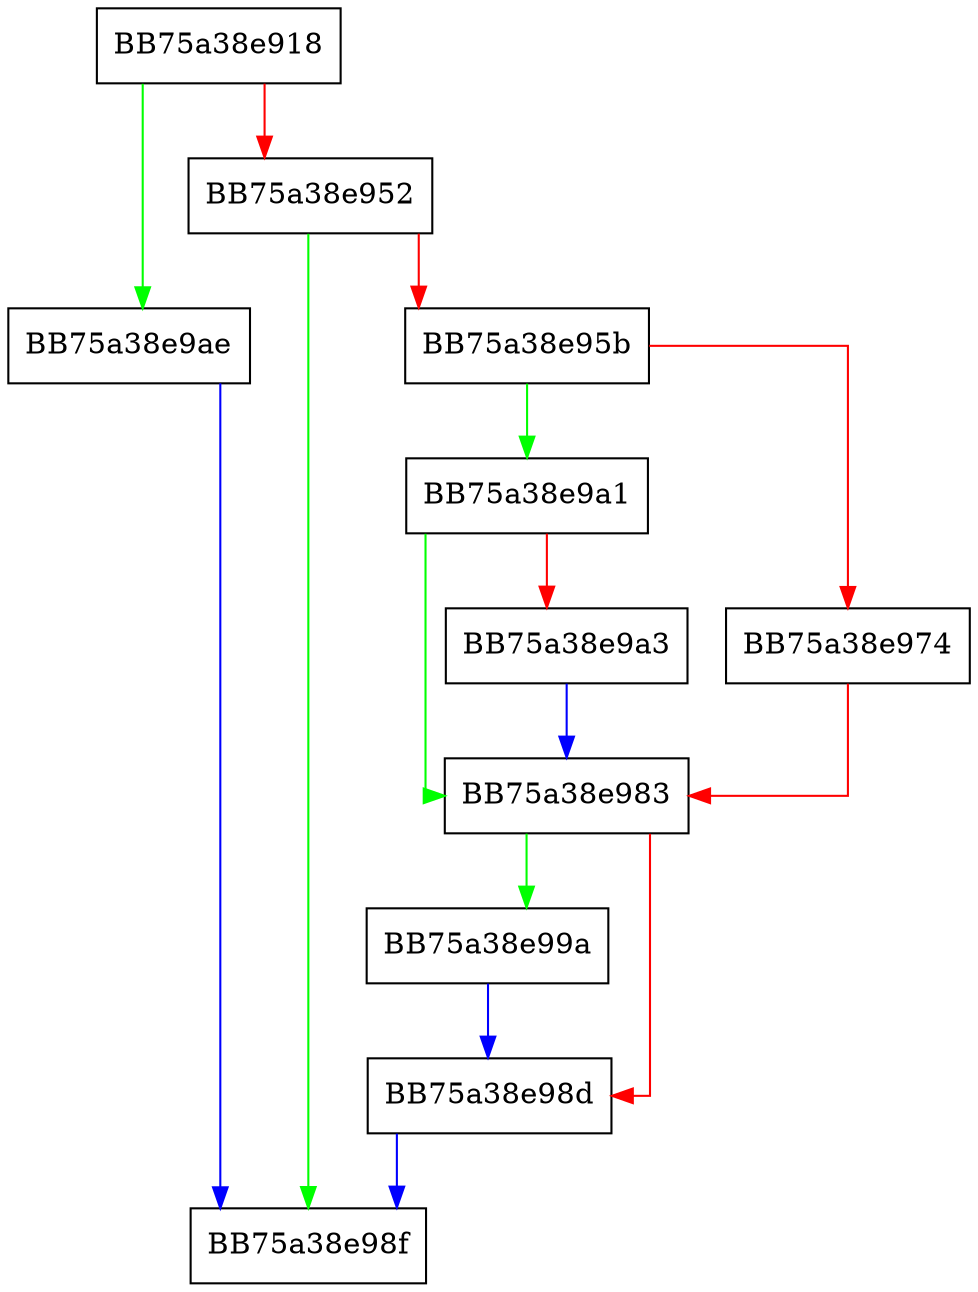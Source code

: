digraph QueryProcessDetails {
  node [shape="box"];
  graph [splines=ortho];
  BB75a38e918 -> BB75a38e9ae [color="green"];
  BB75a38e918 -> BB75a38e952 [color="red"];
  BB75a38e952 -> BB75a38e98f [color="green"];
  BB75a38e952 -> BB75a38e95b [color="red"];
  BB75a38e95b -> BB75a38e9a1 [color="green"];
  BB75a38e95b -> BB75a38e974 [color="red"];
  BB75a38e974 -> BB75a38e983 [color="red"];
  BB75a38e983 -> BB75a38e99a [color="green"];
  BB75a38e983 -> BB75a38e98d [color="red"];
  BB75a38e98d -> BB75a38e98f [color="blue"];
  BB75a38e99a -> BB75a38e98d [color="blue"];
  BB75a38e9a1 -> BB75a38e983 [color="green"];
  BB75a38e9a1 -> BB75a38e9a3 [color="red"];
  BB75a38e9a3 -> BB75a38e983 [color="blue"];
  BB75a38e9ae -> BB75a38e98f [color="blue"];
}